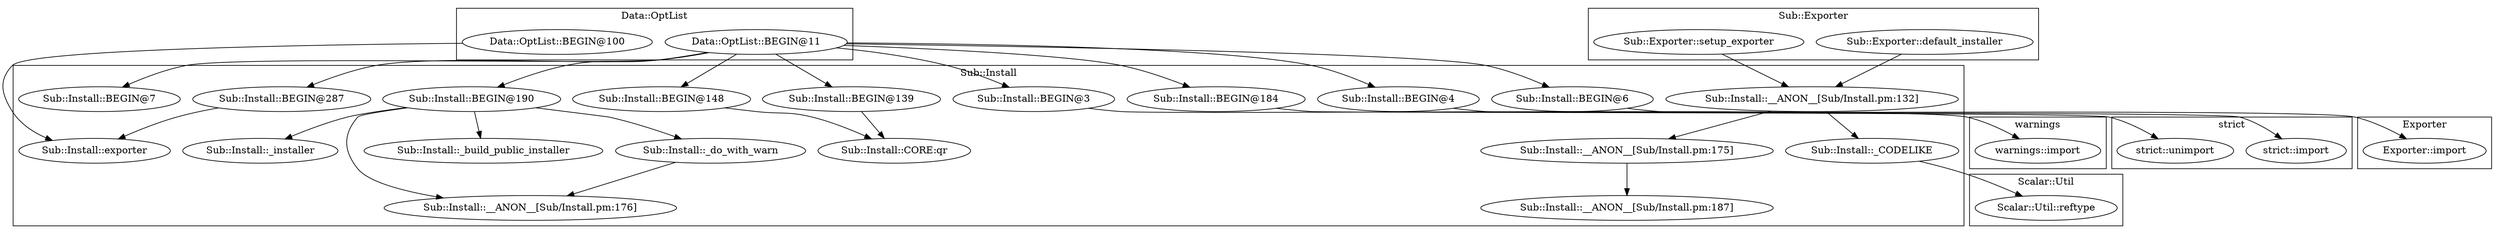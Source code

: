 digraph {
graph [overlap=false]
subgraph cluster_Sub_Exporter {
	label="Sub::Exporter";
	"Sub::Exporter::default_installer";
	"Sub::Exporter::setup_exporter";
}
subgraph cluster_warnings {
	label="warnings";
	"warnings::import";
}
subgraph cluster_Data_OptList {
	label="Data::OptList";
	"Data::OptList::BEGIN@100";
	"Data::OptList::BEGIN@11";
}
subgraph cluster_strict {
	label="strict";
	"strict::import";
	"strict::unimport";
}
subgraph cluster_Scalar_Util {
	label="Scalar::Util";
	"Scalar::Util::reftype";
}
subgraph cluster_Exporter {
	label="Exporter";
	"Exporter::import";
}
subgraph cluster_Sub_Install {
	label="Sub::Install";
	"Sub::Install::BEGIN@148";
	"Sub::Install::_installer";
	"Sub::Install::BEGIN@3";
	"Sub::Install::__ANON__[Sub/Install.pm:132]";
	"Sub::Install::BEGIN@184";
	"Sub::Install::BEGIN@6";
	"Sub::Install::BEGIN@139";
	"Sub::Install::_CODELIKE";
	"Sub::Install::__ANON__[Sub/Install.pm:176]";
	"Sub::Install::exporter";
	"Sub::Install::BEGIN@4";
	"Sub::Install::CORE:qr";
	"Sub::Install::_build_public_installer";
	"Sub::Install::BEGIN@287";
	"Sub::Install::_do_with_warn";
	"Sub::Install::__ANON__[Sub/Install.pm:187]";
	"Sub::Install::BEGIN@190";
	"Sub::Install::BEGIN@7";
	"Sub::Install::__ANON__[Sub/Install.pm:175]";
}
"Sub::Install::BEGIN@190" -> "Sub::Install::_installer";
"Sub::Install::_do_with_warn" -> "Sub::Install::__ANON__[Sub/Install.pm:176]";
"Sub::Install::BEGIN@190" -> "Sub::Install::__ANON__[Sub/Install.pm:176]";
"Sub::Install::BEGIN@6" -> "Exporter::import";
"Data::OptList::BEGIN@11" -> "Sub::Install::BEGIN@287";
"Sub::Install::BEGIN@190" -> "Sub::Install::_do_with_warn";
"Sub::Install::_CODELIKE" -> "Scalar::Util::reftype";
"Sub::Install::BEGIN@184" -> "strict::unimport";
"Data::OptList::BEGIN@11" -> "Sub::Install::BEGIN@3";
"Data::OptList::BEGIN@11" -> "Sub::Install::BEGIN@6";
"Sub::Install::__ANON__[Sub/Install.pm:132]" -> "Sub::Install::_CODELIKE";
"Sub::Install::BEGIN@287" -> "Sub::Install::exporter";
"Data::OptList::BEGIN@100" -> "Sub::Install::exporter";
"Data::OptList::BEGIN@11" -> "Sub::Install::BEGIN@4";
"Sub::Install::BEGIN@139" -> "Sub::Install::CORE:qr";
"Sub::Install::BEGIN@148" -> "Sub::Install::CORE:qr";
"Sub::Install::BEGIN@3" -> "warnings::import";
"Data::OptList::BEGIN@11" -> "Sub::Install::BEGIN@7";
"Sub::Install::__ANON__[Sub/Install.pm:132]" -> "Sub::Install::__ANON__[Sub/Install.pm:175]";
"Data::OptList::BEGIN@11" -> "Sub::Install::BEGIN@184";
"Data::OptList::BEGIN@11" -> "Sub::Install::BEGIN@139";
"Data::OptList::BEGIN@11" -> "Sub::Install::BEGIN@190";
"Data::OptList::BEGIN@11" -> "Sub::Install::BEGIN@148";
"Sub::Exporter::default_installer" -> "Sub::Install::__ANON__[Sub/Install.pm:132]";
"Sub::Exporter::setup_exporter" -> "Sub::Install::__ANON__[Sub/Install.pm:132]";
"Sub::Install::BEGIN@190" -> "Sub::Install::_build_public_installer";
"Sub::Install::__ANON__[Sub/Install.pm:175]" -> "Sub::Install::__ANON__[Sub/Install.pm:187]";
"Sub::Install::BEGIN@4" -> "strict::import";
}
